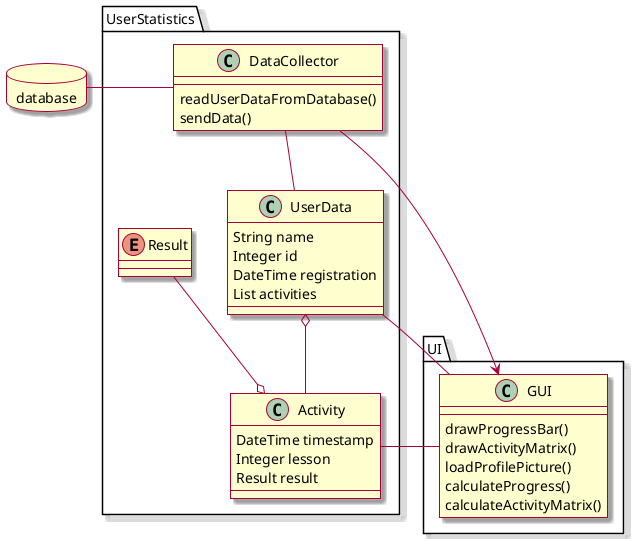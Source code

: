 @startuml
skin rose

package database <<Database>> {
}

package UI {
  class GUI {
    drawProgressBar()
    drawActivityMatrix()
    loadProfilePicture()
    calculateProgress()
    calculateActivityMatrix()
  }
}
package UserStatistics {
  class UserData {
    String name
    Integer id
    DateTime registration
    List activities
  }
  class Activity {
    DateTime timestamp
    Integer lesson
    Result result
  }
  Enum Result {
  }
  class DataCollector {
    readUserDataFromDatabase()
    sendData()
  }
}

UserData -right- GUI
DataCollector -right-> GUI
Activity -right- GUI

Result --o Activity
UserData o-- Activity

DataCollector -- UserData

DataCollector -left- database
@enduml
